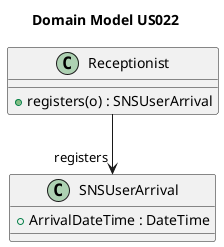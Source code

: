 @startuml

title Domain Model US022

class Receptionist {
  +registers(o) : SNSUserArrival
}

class SNSUserArrival {
  +ArrivalDateTime : DateTime
}

Receptionist --> "registers" SNSUserArrival

@enduml
